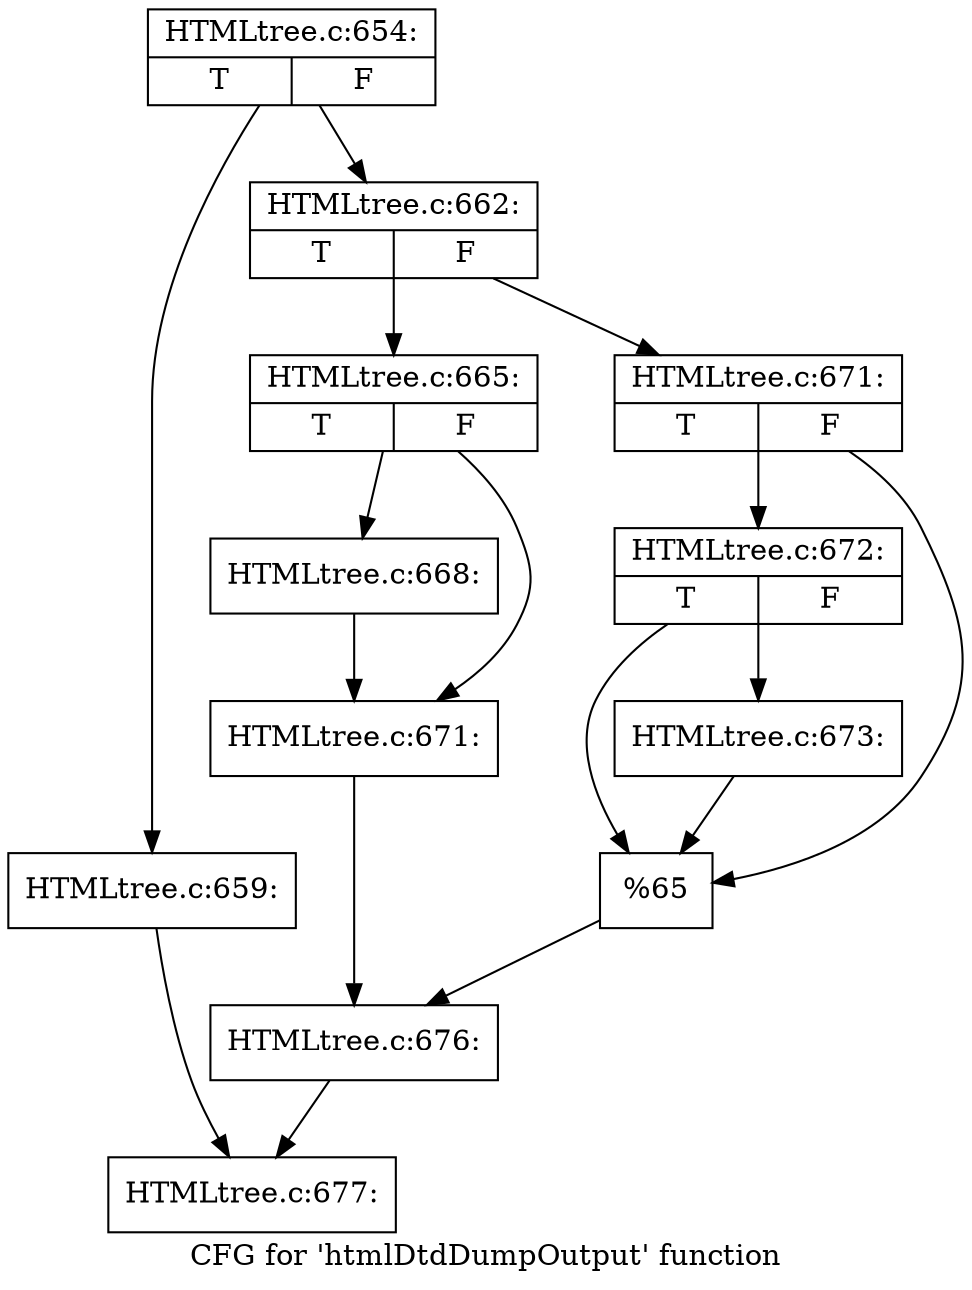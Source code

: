 digraph "CFG for 'htmlDtdDumpOutput' function" {
	label="CFG for 'htmlDtdDumpOutput' function";

	Node0x4380ae0 [shape=record,label="{HTMLtree.c:654:|{<s0>T|<s1>F}}"];
	Node0x4380ae0 -> Node0x4381dd0;
	Node0x4380ae0 -> Node0x4381e20;
	Node0x4381dd0 [shape=record,label="{HTMLtree.c:659:}"];
	Node0x4381dd0 -> Node0x4381590;
	Node0x4381e20 [shape=record,label="{HTMLtree.c:662:|{<s0>T|<s1>F}}"];
	Node0x4381e20 -> Node0x4382c20;
	Node0x4381e20 -> Node0x4382cc0;
	Node0x4382c20 [shape=record,label="{HTMLtree.c:665:|{<s0>T|<s1>F}}"];
	Node0x4382c20 -> Node0x4383840;
	Node0x4382c20 -> Node0x4383890;
	Node0x4383840 [shape=record,label="{HTMLtree.c:668:}"];
	Node0x4383840 -> Node0x4383890;
	Node0x4383890 [shape=record,label="{HTMLtree.c:671:}"];
	Node0x4383890 -> Node0x4382c70;
	Node0x4382cc0 [shape=record,label="{HTMLtree.c:671:|{<s0>T|<s1>F}}"];
	Node0x4382cc0 -> Node0x4384550;
	Node0x4382cc0 -> Node0x4384500;
	Node0x4384550 [shape=record,label="{HTMLtree.c:672:|{<s0>T|<s1>F}}"];
	Node0x4384550 -> Node0x43844b0;
	Node0x4384550 -> Node0x4384500;
	Node0x43844b0 [shape=record,label="{HTMLtree.c:673:}"];
	Node0x43844b0 -> Node0x4384500;
	Node0x4384500 [shape=record,label="{%65}"];
	Node0x4384500 -> Node0x4382c70;
	Node0x4382c70 [shape=record,label="{HTMLtree.c:676:}"];
	Node0x4382c70 -> Node0x4381590;
	Node0x4381590 [shape=record,label="{HTMLtree.c:677:}"];
}
